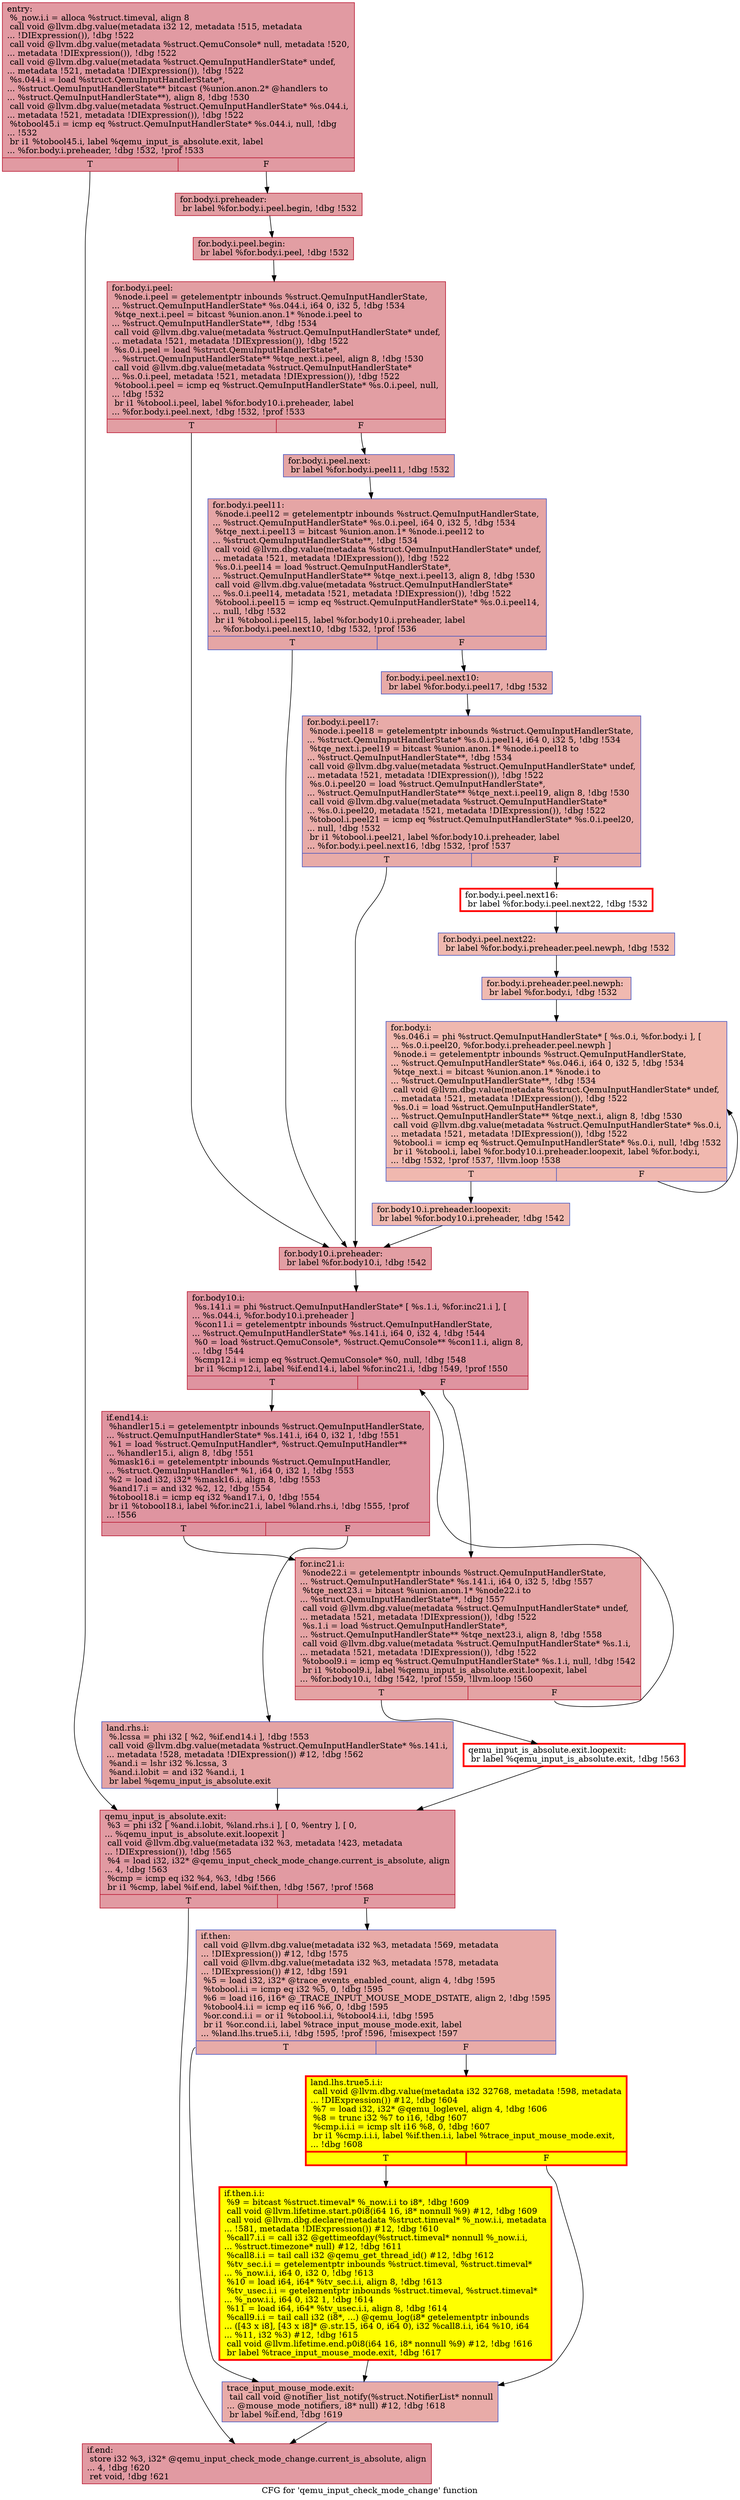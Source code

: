 digraph "CFG for 'qemu_input_check_mode_change' function" {
	label="CFG for 'qemu_input_check_mode_change' function";

	Node0x5576e5a856c0 [shape=record,color="#b70d28ff", style=filled, fillcolor="#bb1b2c70",label="{entry:\l  %_now.i.i = alloca %struct.timeval, align 8\l  call void @llvm.dbg.value(metadata i32 12, metadata !515, metadata\l... !DIExpression()), !dbg !522\l  call void @llvm.dbg.value(metadata %struct.QemuConsole* null, metadata !520,\l... metadata !DIExpression()), !dbg !522\l  call void @llvm.dbg.value(metadata %struct.QemuInputHandlerState* undef,\l... metadata !521, metadata !DIExpression()), !dbg !522\l  %s.044.i = load %struct.QemuInputHandlerState*,\l... %struct.QemuInputHandlerState** bitcast (%union.anon.2* @handlers to\l... %struct.QemuInputHandlerState**), align 8, !dbg !530\l  call void @llvm.dbg.value(metadata %struct.QemuInputHandlerState* %s.044.i,\l... metadata !521, metadata !DIExpression()), !dbg !522\l  %tobool45.i = icmp eq %struct.QemuInputHandlerState* %s.044.i, null, !dbg\l... !532\l  br i1 %tobool45.i, label %qemu_input_is_absolute.exit, label\l... %for.body.i.preheader, !dbg !532, !prof !533\l|{<s0>T|<s1>F}}"];
	Node0x5576e5a856c0:s0 -> Node0x5576e5aaf960;
	Node0x5576e5a856c0:s1 -> Node0x5576e5ab3ab0;
	Node0x5576e5ab3ab0 [shape=record,color="#b70d28ff", style=filled, fillcolor="#be242e70",label="{for.body.i.preheader:                             \l  br label %for.body.i.peel.begin, !dbg !532\l}"];
	Node0x5576e5ab3ab0 -> Node0x5576e5a170f0;
	Node0x5576e5a170f0 [shape=record,color="#b70d28ff", style=filled, fillcolor="#be242e70",label="{for.body.i.peel.begin:                            \l  br label %for.body.i.peel, !dbg !532\l}"];
	Node0x5576e5a170f0 -> Node0x5576e59eac40;
	Node0x5576e59eac40 [shape=record,color="#b70d28ff", style=filled, fillcolor="#be242e70",label="{for.body.i.peel:                                  \l  %node.i.peel = getelementptr inbounds %struct.QemuInputHandlerState,\l... %struct.QemuInputHandlerState* %s.044.i, i64 0, i32 5, !dbg !534\l  %tqe_next.i.peel = bitcast %union.anon.1* %node.i.peel to\l... %struct.QemuInputHandlerState**, !dbg !534\l  call void @llvm.dbg.value(metadata %struct.QemuInputHandlerState* undef,\l... metadata !521, metadata !DIExpression()), !dbg !522\l  %s.0.i.peel = load %struct.QemuInputHandlerState*,\l... %struct.QemuInputHandlerState** %tqe_next.i.peel, align 8, !dbg !530\l  call void @llvm.dbg.value(metadata %struct.QemuInputHandlerState*\l... %s.0.i.peel, metadata !521, metadata !DIExpression()), !dbg !522\l  %tobool.i.peel = icmp eq %struct.QemuInputHandlerState* %s.0.i.peel, null,\l... !dbg !532\l  br i1 %tobool.i.peel, label %for.body10.i.preheader, label\l... %for.body.i.peel.next, !dbg !532, !prof !533\l|{<s0>T|<s1>F}}"];
	Node0x5576e59eac40:s0 -> Node0x5576e5a96fe0;
	Node0x5576e59eac40:s1 -> Node0x5576e5b07e20;
	Node0x5576e5b07e20 [shape=record,color="#3d50c3ff", style=filled, fillcolor="#c5333470",label="{for.body.i.peel.next:                             \l  br label %for.body.i.peel11, !dbg !532\l}"];
	Node0x5576e5b07e20 -> Node0x5576e5a12940;
	Node0x5576e5a12940 [shape=record,color="#3d50c3ff", style=filled, fillcolor="#c5333470",label="{for.body.i.peel11:                                \l  %node.i.peel12 = getelementptr inbounds %struct.QemuInputHandlerState,\l... %struct.QemuInputHandlerState* %s.0.i.peel, i64 0, i32 5, !dbg !534\l  %tqe_next.i.peel13 = bitcast %union.anon.1* %node.i.peel12 to\l... %struct.QemuInputHandlerState**, !dbg !534\l  call void @llvm.dbg.value(metadata %struct.QemuInputHandlerState* undef,\l... metadata !521, metadata !DIExpression()), !dbg !522\l  %s.0.i.peel14 = load %struct.QemuInputHandlerState*,\l... %struct.QemuInputHandlerState** %tqe_next.i.peel13, align 8, !dbg !530\l  call void @llvm.dbg.value(metadata %struct.QemuInputHandlerState*\l... %s.0.i.peel14, metadata !521, metadata !DIExpression()), !dbg !522\l  %tobool.i.peel15 = icmp eq %struct.QemuInputHandlerState* %s.0.i.peel14,\l... null, !dbg !532\l  br i1 %tobool.i.peel15, label %for.body10.i.preheader, label\l... %for.body.i.peel.next10, !dbg !532, !prof !536\l|{<s0>T|<s1>F}}"];
	Node0x5576e5a12940:s0 -> Node0x5576e5a96fe0;
	Node0x5576e5a12940:s1 -> Node0x5576e59fb680;
	Node0x5576e59fb680 [shape=record,color="#3d50c3ff", style=filled, fillcolor="#cc403a70",label="{for.body.i.peel.next10:                           \l  br label %for.body.i.peel17, !dbg !532\l}"];
	Node0x5576e59fb680 -> Node0x5576e5ba2a10;
	Node0x5576e5ba2a10 [shape=record,color="#3d50c3ff", style=filled, fillcolor="#cc403a70",label="{for.body.i.peel17:                                \l  %node.i.peel18 = getelementptr inbounds %struct.QemuInputHandlerState,\l... %struct.QemuInputHandlerState* %s.0.i.peel14, i64 0, i32 5, !dbg !534\l  %tqe_next.i.peel19 = bitcast %union.anon.1* %node.i.peel18 to\l... %struct.QemuInputHandlerState**, !dbg !534\l  call void @llvm.dbg.value(metadata %struct.QemuInputHandlerState* undef,\l... metadata !521, metadata !DIExpression()), !dbg !522\l  %s.0.i.peel20 = load %struct.QemuInputHandlerState*,\l... %struct.QemuInputHandlerState** %tqe_next.i.peel19, align 8, !dbg !530\l  call void @llvm.dbg.value(metadata %struct.QemuInputHandlerState*\l... %s.0.i.peel20, metadata !521, metadata !DIExpression()), !dbg !522\l  %tobool.i.peel21 = icmp eq %struct.QemuInputHandlerState* %s.0.i.peel20,\l... null, !dbg !532\l  br i1 %tobool.i.peel21, label %for.body10.i.preheader, label\l... %for.body.i.peel.next16, !dbg !532, !prof !537\l|{<s0>T|<s1>F}}"];
	Node0x5576e5ba2a10:s0 -> Node0x5576e5a96fe0;
	Node0x5576e5ba2a10:s1 -> Node0x5576e5ba2950;
	Node0x5576e5ba2950 [shape=record,penwidth=3.0, color="red",label="{for.body.i.peel.next16:                           \l  br label %for.body.i.peel.next22, !dbg !532\l}"];
	Node0x5576e5ba2950 -> Node0x5576e5a975e0;
	Node0x5576e5a975e0 [shape=record,color="#3d50c3ff", style=filled, fillcolor="#de614d70",label="{for.body.i.peel.next22:                           \l  br label %for.body.i.preheader.peel.newph, !dbg !532\l}"];
	Node0x5576e5a975e0 -> Node0x5576e59eabf0;
	Node0x5576e59eabf0 [shape=record,color="#3d50c3ff", style=filled, fillcolor="#de614d70",label="{for.body.i.preheader.peel.newph:                  \l  br label %for.body.i, !dbg !532\l}"];
	Node0x5576e59eabf0 -> Node0x5576e5a14740;
	Node0x5576e5a14740 [shape=record,color="#3d50c3ff", style=filled, fillcolor="#dc5d4a70",label="{for.body.i:                                       \l  %s.046.i = phi %struct.QemuInputHandlerState* [ %s.0.i, %for.body.i ], [\l... %s.0.i.peel20, %for.body.i.preheader.peel.newph ]\l  %node.i = getelementptr inbounds %struct.QemuInputHandlerState,\l... %struct.QemuInputHandlerState* %s.046.i, i64 0, i32 5, !dbg !534\l  %tqe_next.i = bitcast %union.anon.1* %node.i to\l... %struct.QemuInputHandlerState**, !dbg !534\l  call void @llvm.dbg.value(metadata %struct.QemuInputHandlerState* undef,\l... metadata !521, metadata !DIExpression()), !dbg !522\l  %s.0.i = load %struct.QemuInputHandlerState*,\l... %struct.QemuInputHandlerState** %tqe_next.i, align 8, !dbg !530\l  call void @llvm.dbg.value(metadata %struct.QemuInputHandlerState* %s.0.i,\l... metadata !521, metadata !DIExpression()), !dbg !522\l  %tobool.i = icmp eq %struct.QemuInputHandlerState* %s.0.i, null, !dbg !532\l  br i1 %tobool.i, label %for.body10.i.preheader.loopexit, label %for.body.i,\l... !dbg !532, !prof !537, !llvm.loop !538\l|{<s0>T|<s1>F}}"];
	Node0x5576e5a14740:s0 -> Node0x5576e5b07d10;
	Node0x5576e5a14740:s1 -> Node0x5576e5a14740;
	Node0x5576e5b07d10 [shape=record,color="#3d50c3ff", style=filled, fillcolor="#de614d70",label="{for.body10.i.preheader.loopexit:                  \l  br label %for.body10.i.preheader, !dbg !542\l}"];
	Node0x5576e5b07d10 -> Node0x5576e5a96fe0;
	Node0x5576e5a96fe0 [shape=record,color="#b70d28ff", style=filled, fillcolor="#be242e70",label="{for.body10.i.preheader:                           \l  br label %for.body10.i, !dbg !542\l}"];
	Node0x5576e5a96fe0 -> Node0x5576e5b0b3e0;
	Node0x5576e5b0b3e0 [shape=record,color="#b70d28ff", style=filled, fillcolor="#b70d2870",label="{for.body10.i:                                     \l  %s.141.i = phi %struct.QemuInputHandlerState* [ %s.1.i, %for.inc21.i ], [\l... %s.044.i, %for.body10.i.preheader ]\l  %con11.i = getelementptr inbounds %struct.QemuInputHandlerState,\l... %struct.QemuInputHandlerState* %s.141.i, i64 0, i32 4, !dbg !544\l  %0 = load %struct.QemuConsole*, %struct.QemuConsole** %con11.i, align 8,\l... !dbg !544\l  %cmp12.i = icmp eq %struct.QemuConsole* %0, null, !dbg !548\l  br i1 %cmp12.i, label %if.end14.i, label %for.inc21.i, !dbg !549, !prof !550\l|{<s0>T|<s1>F}}"];
	Node0x5576e5b0b3e0:s0 -> Node0x5576e5b01210;
	Node0x5576e5b0b3e0:s1 -> Node0x5576e5a8d960;
	Node0x5576e5b01210 [shape=record,color="#b70d28ff", style=filled, fillcolor="#b70d2870",label="{if.end14.i:                                       \l  %handler15.i = getelementptr inbounds %struct.QemuInputHandlerState,\l... %struct.QemuInputHandlerState* %s.141.i, i64 0, i32 1, !dbg !551\l  %1 = load %struct.QemuInputHandler*, %struct.QemuInputHandler**\l... %handler15.i, align 8, !dbg !551\l  %mask16.i = getelementptr inbounds %struct.QemuInputHandler,\l... %struct.QemuInputHandler* %1, i64 0, i32 1, !dbg !553\l  %2 = load i32, i32* %mask16.i, align 8, !dbg !553\l  %and17.i = and i32 %2, 12, !dbg !554\l  %tobool18.i = icmp eq i32 %and17.i, 0, !dbg !554\l  br i1 %tobool18.i, label %for.inc21.i, label %land.rhs.i, !dbg !555, !prof\l... !556\l|{<s0>T|<s1>F}}"];
	Node0x5576e5b01210:s0 -> Node0x5576e5a8d960;
	Node0x5576e5b01210:s1 -> Node0x5576e5b31d80;
	Node0x5576e5a8d960 [shape=record,color="#b70d28ff", style=filled, fillcolor="#c32e3170",label="{for.inc21.i:                                      \l  %node22.i = getelementptr inbounds %struct.QemuInputHandlerState,\l... %struct.QemuInputHandlerState* %s.141.i, i64 0, i32 5, !dbg !557\l  %tqe_next23.i = bitcast %union.anon.1* %node22.i to\l... %struct.QemuInputHandlerState**, !dbg !557\l  call void @llvm.dbg.value(metadata %struct.QemuInputHandlerState* undef,\l... metadata !521, metadata !DIExpression()), !dbg !522\l  %s.1.i = load %struct.QemuInputHandlerState*,\l... %struct.QemuInputHandlerState** %tqe_next23.i, align 8, !dbg !558\l  call void @llvm.dbg.value(metadata %struct.QemuInputHandlerState* %s.1.i,\l... metadata !521, metadata !DIExpression()), !dbg !522\l  %tobool9.i = icmp eq %struct.QemuInputHandlerState* %s.1.i, null, !dbg !542\l  br i1 %tobool9.i, label %qemu_input_is_absolute.exit.loopexit, label\l... %for.body10.i, !dbg !542, !prof !559, !llvm.loop !560\l|{<s0>T|<s1>F}}"];
	Node0x5576e5a8d960:s0 -> Node0x5576e5ad9580;
	Node0x5576e5a8d960:s1 -> Node0x5576e5b0b3e0;
	Node0x5576e5b31d80 [shape=record,color="#3d50c3ff", style=filled, fillcolor="#c32e3170",label="{land.rhs.i:                                       \l  %.lcssa = phi i32 [ %2, %if.end14.i ], !dbg !553\l  call void @llvm.dbg.value(metadata %struct.QemuInputHandlerState* %s.141.i,\l... metadata !528, metadata !DIExpression()) #12, !dbg !562\l  %and.i = lshr i32 %.lcssa, 3\l  %and.i.lobit = and i32 %and.i, 1\l  br label %qemu_input_is_absolute.exit\l}"];
	Node0x5576e5b31d80 -> Node0x5576e5aaf960;
	Node0x5576e5ad9580 [shape=record,penwidth=3.0, color="red",label="{qemu_input_is_absolute.exit.loopexit:             \l  br label %qemu_input_is_absolute.exit, !dbg !563\l}"];
	Node0x5576e5ad9580 -> Node0x5576e5aaf960;
	Node0x5576e5aaf960 [shape=record,color="#b70d28ff", style=filled, fillcolor="#bb1b2c70",label="{qemu_input_is_absolute.exit:                      \l  %3 = phi i32 [ %and.i.lobit, %land.rhs.i ], [ 0, %entry ], [ 0,\l... %qemu_input_is_absolute.exit.loopexit ]\l  call void @llvm.dbg.value(metadata i32 %3, metadata !423, metadata\l... !DIExpression()), !dbg !565\l  %4 = load i32, i32* @qemu_input_check_mode_change.current_is_absolute, align\l... 4, !dbg !563\l  %cmp = icmp eq i32 %4, %3, !dbg !566\l  br i1 %cmp, label %if.end, label %if.then, !dbg !567, !prof !568\l|{<s0>T|<s1>F}}"];
	Node0x5576e5aaf960:s0 -> Node0x5576e5a81700;
	Node0x5576e5aaf960:s1 -> Node0x5576e5a850b0;
	Node0x5576e5a850b0 [shape=record,color="#3d50c3ff", style=filled, fillcolor="#cc403a70",label="{if.then:                                          \l  call void @llvm.dbg.value(metadata i32 %3, metadata !569, metadata\l... !DIExpression()) #12, !dbg !575\l  call void @llvm.dbg.value(metadata i32 %3, metadata !578, metadata\l... !DIExpression()) #12, !dbg !591\l  %5 = load i32, i32* @trace_events_enabled_count, align 4, !dbg !595\l  %tobool.i.i = icmp eq i32 %5, 0, !dbg !595\l  %6 = load i16, i16* @_TRACE_INPUT_MOUSE_MODE_DSTATE, align 2, !dbg !595\l  %tobool4.i.i = icmp eq i16 %6, 0, !dbg !595\l  %or.cond.i.i = or i1 %tobool.i.i, %tobool4.i.i, !dbg !595\l  br i1 %or.cond.i.i, label %trace_input_mouse_mode.exit, label\l... %land.lhs.true5.i.i, !dbg !595, !prof !596, !misexpect !597\l|{<s0>T|<s1>F}}"];
	Node0x5576e5a850b0:s0 -> Node0x5576e5aadd20;
	Node0x5576e5a850b0:s1 -> Node0x5576e59e1110;
	Node0x5576e59e1110 [shape=record,penwidth=3.0, style="filled", color="red", fillcolor="yellow",label="{land.lhs.true5.i.i:                               \l  call void @llvm.dbg.value(metadata i32 32768, metadata !598, metadata\l... !DIExpression()) #12, !dbg !604\l  %7 = load i32, i32* @qemu_loglevel, align 4, !dbg !606\l  %8 = trunc i32 %7 to i16, !dbg !607\l  %cmp.i.i.i = icmp slt i16 %8, 0, !dbg !607\l  br i1 %cmp.i.i.i, label %if.then.i.i, label %trace_input_mouse_mode.exit,\l... !dbg !608\l|{<s0>T|<s1>F}}"];
	Node0x5576e59e1110:s0 -> Node0x5576e5b01380;
	Node0x5576e59e1110:s1 -> Node0x5576e5aadd20;
	Node0x5576e5b01380 [shape=record,penwidth=3.0, style="filled", color="red", fillcolor="yellow",label="{if.then.i.i:                                      \l  %9 = bitcast %struct.timeval* %_now.i.i to i8*, !dbg !609\l  call void @llvm.lifetime.start.p0i8(i64 16, i8* nonnull %9) #12, !dbg !609\l  call void @llvm.dbg.declare(metadata %struct.timeval* %_now.i.i, metadata\l... !581, metadata !DIExpression()) #12, !dbg !610\l  %call7.i.i = call i32 @gettimeofday(%struct.timeval* nonnull %_now.i.i,\l... %struct.timezone* null) #12, !dbg !611\l  %call8.i.i = tail call i32 @qemu_get_thread_id() #12, !dbg !612\l  %tv_sec.i.i = getelementptr inbounds %struct.timeval, %struct.timeval*\l... %_now.i.i, i64 0, i32 0, !dbg !613\l  %10 = load i64, i64* %tv_sec.i.i, align 8, !dbg !613\l  %tv_usec.i.i = getelementptr inbounds %struct.timeval, %struct.timeval*\l... %_now.i.i, i64 0, i32 1, !dbg !614\l  %11 = load i64, i64* %tv_usec.i.i, align 8, !dbg !614\l  %call9.i.i = tail call i32 (i8*, ...) @qemu_log(i8* getelementptr inbounds\l... ([43 x i8], [43 x i8]* @.str.15, i64 0, i64 0), i32 %call8.i.i, i64 %10, i64\l... %11, i32 %3) #12, !dbg !615\l  call void @llvm.lifetime.end.p0i8(i64 16, i8* nonnull %9) #12, !dbg !616\l  br label %trace_input_mouse_mode.exit, !dbg !617\l}"];
	Node0x5576e5b01380 -> Node0x5576e5aadd20;
	Node0x5576e5aadd20 [shape=record,color="#3d50c3ff", style=filled, fillcolor="#cc403a70",label="{trace_input_mouse_mode.exit:                      \l  tail call void @notifier_list_notify(%struct.NotifierList* nonnull\l... @mouse_mode_notifiers, i8* null) #12, !dbg !618\l  br label %if.end, !dbg !619\l}"];
	Node0x5576e5aadd20 -> Node0x5576e5a81700;
	Node0x5576e5a81700 [shape=record,color="#b70d28ff", style=filled, fillcolor="#bb1b2c70",label="{if.end:                                           \l  store i32 %3, i32* @qemu_input_check_mode_change.current_is_absolute, align\l... 4, !dbg !620\l  ret void, !dbg !621\l}"];
}
